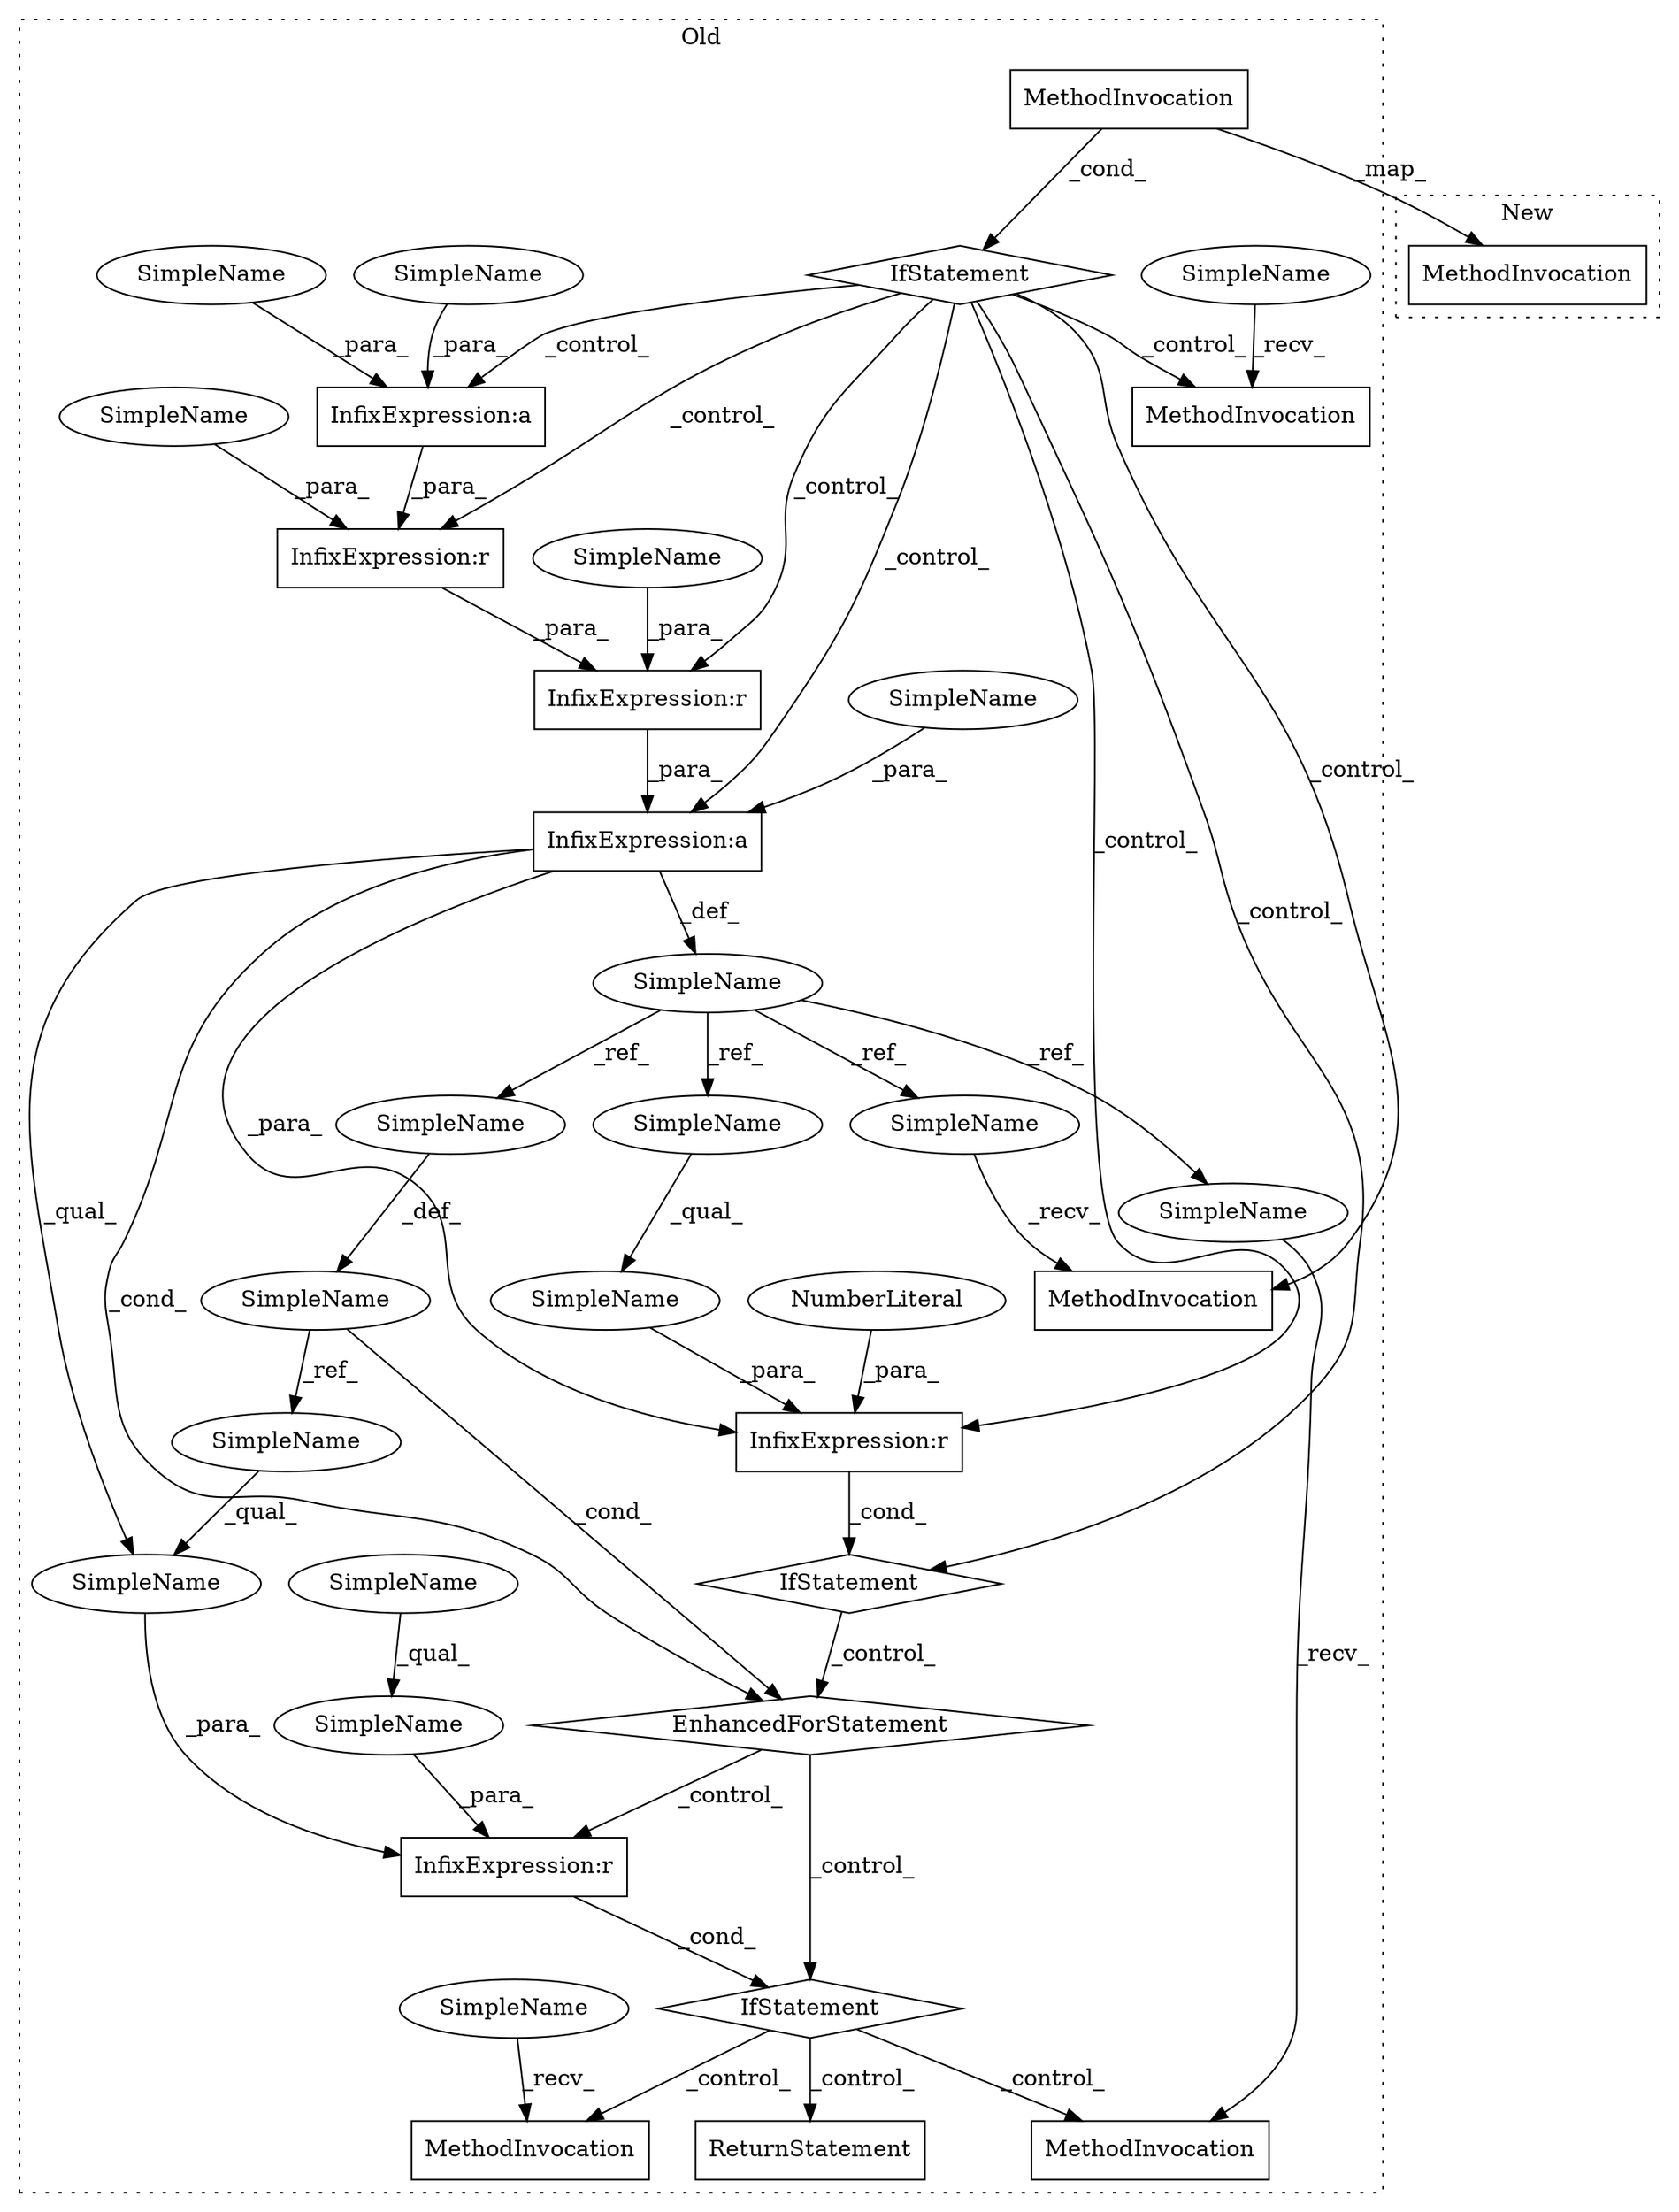 digraph G {
subgraph cluster0 {
1 [label="IfStatement" a="25" s="2590,2617" l="4,26" shape="diamond"];
2 [label="IfStatement" a="25" s="2205,2226" l="4,14" shape="diamond"];
3 [label="IfStatement" a="25" s="2445,2471" l="4,18" shape="diamond"];
4 [label="MethodInvocation" a="32" s="2963" l="9" shape="box"];
5 [label="MethodInvocation" a="32" s="2923" l="10" shape="box"];
7 [label="MethodInvocation" a="32" s="2784" l="9" shape="box"];
8 [label="MethodInvocation" a="32" s="2209" l="17" shape="box"];
9 [label="MethodInvocation" a="32" s="2732" l="10" shape="box"];
10 [label="NumberLiteral" a="34" s="2470" l="1" shape="ellipse"];
11 [label="ReturnStatement" a="41" s="2823" l="7" shape="box"];
12 [label="SimpleName" a="42" s="2262" l="11" shape="ellipse"];
13 [label="SimpleName" a="42" s="2366" l="5" shape="ellipse"];
14 [label="SimpleName" a="42" s="-1" l="0" shape="ellipse"];
15 [label="SimpleName" a="42" s="2449" l="18" shape="ellipse"];
16 [label="SimpleName" a="42" s="2722" l="9" shape="ellipse"];
17 [label="SimpleName" a="42" s="2772" l="11" shape="ellipse"];
18 [label="SimpleName" a="42" s="2531" l="11" shape="ellipse"];
19 [label="SimpleName" a="42" s="2524" l="3" shape="ellipse"];
20 [label="SimpleName" a="42" s="2951" l="11" shape="ellipse"];
21 [label="SimpleName" a="42" s="2606" l="11" shape="ellipse"];
22 [label="SimpleName" a="42" s="2913" l="9" shape="ellipse"];
23 [label="SimpleName" a="42" s="2594" l="3" shape="ellipse"];
24 [label="SimpleName" a="42" s="2343" l="21" shape="ellipse"];
25 [label="SimpleName" a="42" s="2407" l="9" shape="ellipse"];
26 [label="SimpleName" a="42" s="2449" l="11" shape="ellipse"];
27 [label="SimpleName" a="42" s="2594" l="8" shape="ellipse"];
28 [label="SimpleName" a="42" s="2606" l="5" shape="ellipse"];
29 [label="SimpleName" a="42" s="2417" l="9" shape="ellipse"];
30 [label="EnhancedForStatement" a="70" s="2511,2542" l="-2512,22" shape="diamond"];
31 [label="InfixExpression:a" a="27" s="2364" l="-2365" shape="box"];
32 [label="InfixExpression:a" a="27" s="2416" l="1" shape="box"];
33 [label="InfixExpression:r" a="27" s="2467" l="3" shape="box"];
34 [label="InfixExpression:r" a="27" s="2602" l="4" shape="box"];
35 [label="InfixExpression:r" a="27" s="-1" l="2408" shape="box"];
36 [label="InfixExpression:r" a="27" s="2371" l="-2372" shape="box"];
label = "Old";
style="dotted";
}
subgraph cluster1 {
6 [label="MethodInvocation" a="32" s="2135" l="17" shape="box"];
label = "New";
style="dotted";
}
1 -> 7 [label="_control_"];
1 -> 11 [label="_control_"];
1 -> 9 [label="_control_"];
2 -> 35 [label="_control_"];
2 -> 5 [label="_control_"];
2 -> 3 [label="_control_"];
2 -> 31 [label="_control_"];
2 -> 36 [label="_control_"];
2 -> 4 [label="_control_"];
2 -> 33 [label="_control_"];
2 -> 32 [label="_control_"];
3 -> 30 [label="_control_"];
8 -> 6 [label="_map_"];
8 -> 2 [label="_cond_"];
10 -> 33 [label="_para_"];
12 -> 26 [label="_ref_"];
12 -> 18 [label="_ref_"];
12 -> 17 [label="_ref_"];
12 -> 20 [label="_ref_"];
13 -> 36 [label="_para_"];
14 -> 35 [label="_para_"];
15 -> 33 [label="_para_"];
16 -> 9 [label="_recv_"];
17 -> 7 [label="_recv_"];
18 -> 19 [label="_def_"];
19 -> 30 [label="_cond_"];
19 -> 23 [label="_ref_"];
20 -> 4 [label="_recv_"];
21 -> 34 [label="_para_"];
22 -> 5 [label="_recv_"];
23 -> 27 [label="_qual_"];
24 -> 31 [label="_para_"];
25 -> 32 [label="_para_"];
26 -> 15 [label="_qual_"];
27 -> 34 [label="_para_"];
28 -> 21 [label="_qual_"];
29 -> 32 [label="_para_"];
30 -> 1 [label="_control_"];
30 -> 34 [label="_control_"];
31 -> 12 [label="_def_"];
31 -> 27 [label="_qual_"];
31 -> 30 [label="_cond_"];
31 -> 33 [label="_para_"];
32 -> 35 [label="_para_"];
33 -> 3 [label="_cond_"];
34 -> 1 [label="_cond_"];
35 -> 36 [label="_para_"];
36 -> 31 [label="_para_"];
}